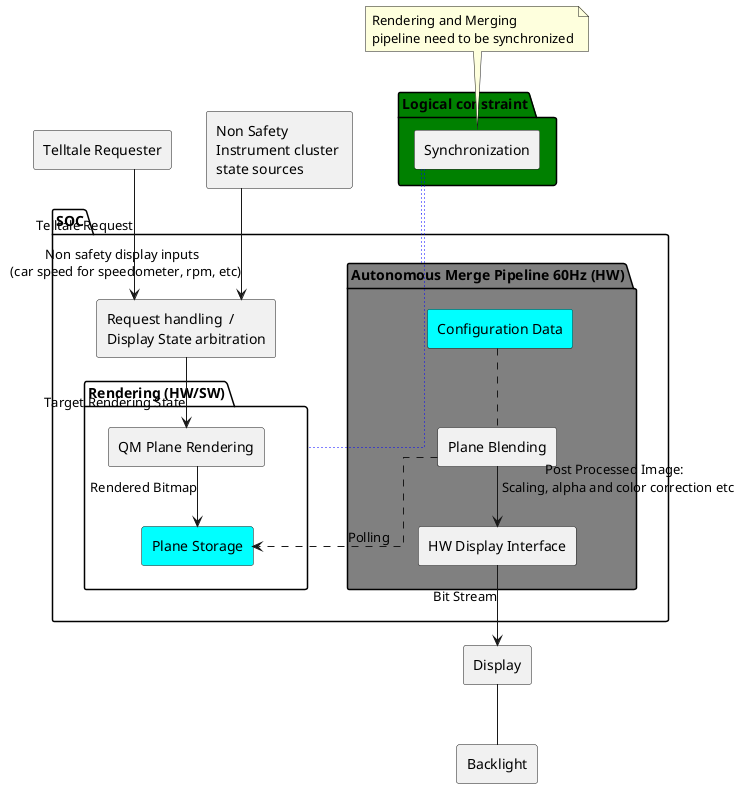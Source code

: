 ' Functional perspective Cluster Demo application
@startuml
skinparam linetype polyline
skinparam linetype ortho
skinparam componentStyle rectangle
[Telltale Requester] as TT_requester
[Non Safety \nInstrument cluster \nstate sources] as other_inputs
together {
[Display] as AE_Display
[Backlight] as AE_Backlight
}
' [Power Source]
'[Watchdog]
package "SOC" {
[Request handling  /\nDisplay State arbitration] as AE_Request_handling


package "Rendering (HW/SW)" as pkg_Rendering {
[QM Plane Rendering] as AE_Rendering
'[Safety Plane Rendering]
[Plane Storage] as AE_Plane_Storage #Aqua
}

package "Autonomous Merge Pipeline 60Hz (HW)" as pkg_DC #grey  {
    [Plane Blending] as AE_Plane_Blending
    [HW Display Interface] as AE_HW_Display_interface
    [Configuration Data] as AE_Merge_Pipeline_Configuration_Data #Aqua
}

}

package "Logical constraint" #green {
    [Synchronization] as Synchronization
}

'pkg_Rendering -[#blue,bold,dotted]- pkg_DC : Synchronization

note top of Synchronization :  Rendering and Merging \npipeline need to be synchronized

[Synchronization] .[dotted,#blue]. pkg_DC
[Synchronization] .[dotted,#blue]. pkg_Rendering
'"Autonomous Merge Pipeline 60Hz (HW)" -- "Rendering (HW/SW)"


' schauen ob wir Synchronisierung visualisiert bekommen
' package symbole ausblenden
' Schauen ob wir relative anordnung

'Power source
'[Power Source] -[#blue]- SOC
'[Power Source] -[#blue]- [Display]
'[Power Source] -[#blue]- [Watchdog]
'[Power Source] -[#blue]- AE_Backlight

' Autonomous Plane blender
AE_Plane_Blending ..> AE_Plane_Storage : Polling
AE_Plane_Blending --> AE_HW_Display_interface : Post Processed Image: \n Scaling, alpha and color correction etc
AE_HW_Display_interface --> AE_Display: Bit Stream
AE_Merge_Pipeline_Configuration_Data .. AE_Plane_Blending

' Request handling
other_inputs --> AE_Request_handling : "Non safety display inputs \n (car speed for speedometer, rpm, etc)"
TT_requester --> AE_Request_handling : Telltale Request


AE_Request_handling --> AE_Rendering: Target Rendering State
'[Request handling] --> [Safety Plane Rendering]
'[Request handling] --> [Telltale checking]

'Rendering
AE_Rendering --> AE_Plane_Storage: Rendered Bitmap
'[Safety Plane Rendering] --> AE_Plane_Storage

'Safety checking
'[HDMI Interface] --> [HDMI Decoding]
'[HDMI Decoding] --> [Telltale checking]
'[Telltale checking] --> [Watchdog] : pet
'[Telltale checking] --> [Calibration Data]

'Watchdog
'[Watchdog] --> AE_Backlight : kill line
AE_Display -- AE_Backlight
@enduml

